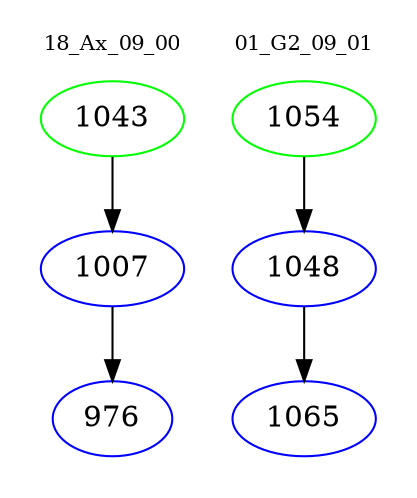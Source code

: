 digraph{
subgraph cluster_0 {
color = white
label = "18_Ax_09_00";
fontsize=10;
T0_1043 [label="1043", color="green"]
T0_1043 -> T0_1007 [color="black"]
T0_1007 [label="1007", color="blue"]
T0_1007 -> T0_976 [color="black"]
T0_976 [label="976", color="blue"]
}
subgraph cluster_1 {
color = white
label = "01_G2_09_01";
fontsize=10;
T1_1054 [label="1054", color="green"]
T1_1054 -> T1_1048 [color="black"]
T1_1048 [label="1048", color="blue"]
T1_1048 -> T1_1065 [color="black"]
T1_1065 [label="1065", color="blue"]
}
}
